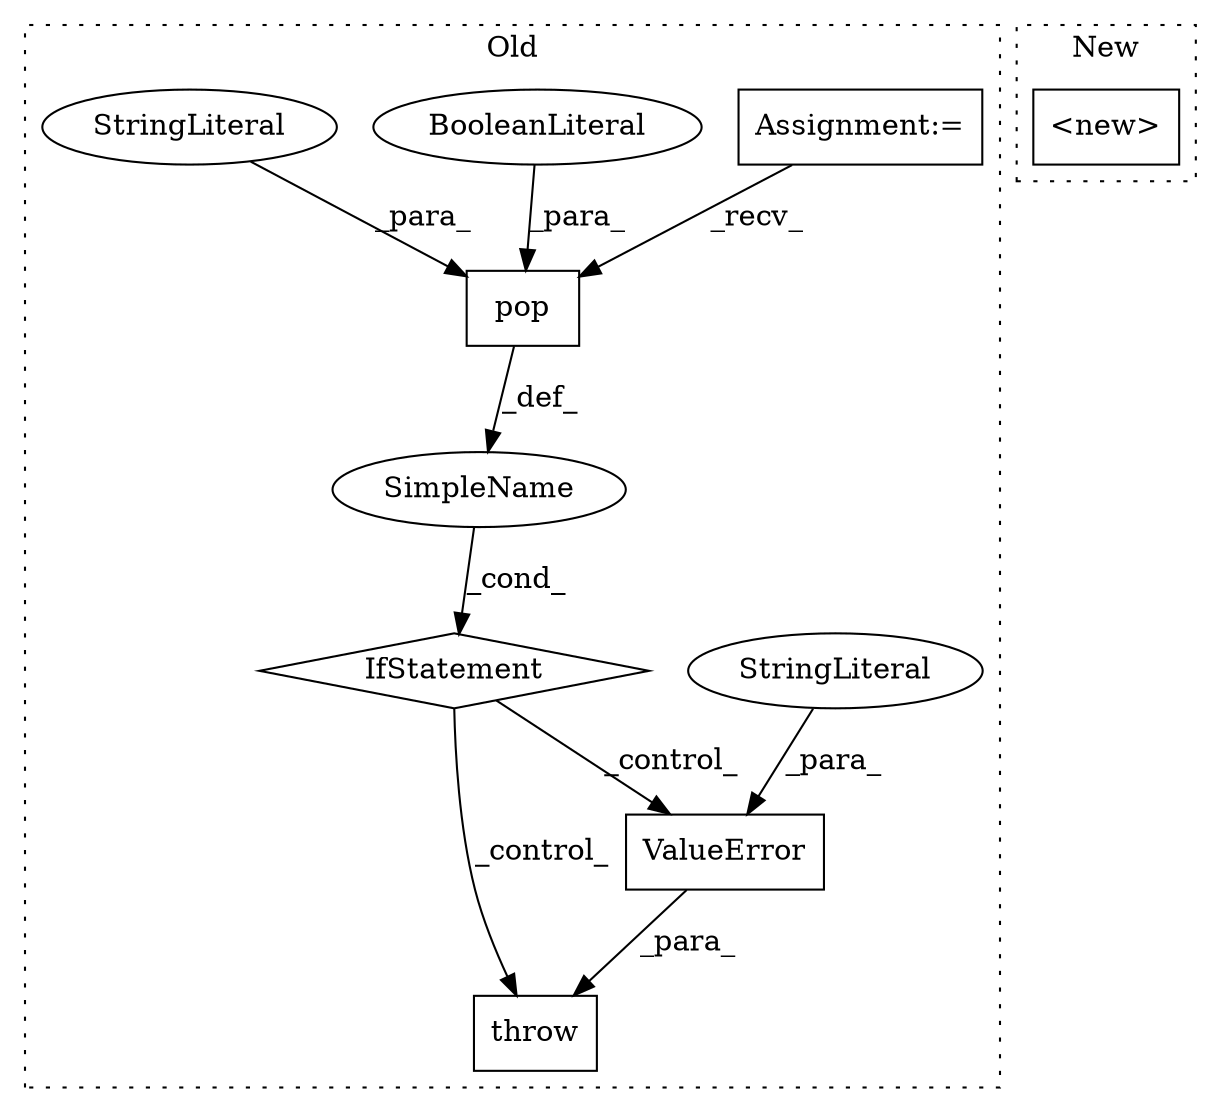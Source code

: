 digraph G {
subgraph cluster0 {
1 [label="throw" a="53" s="543" l="6" shape="box"];
3 [label="IfStatement" a="25" s="494,533" l="4,2" shape="diamond"];
4 [label="SimpleName" a="42" s="" l="" shape="ellipse"];
5 [label="Assignment:=" a="7" s="417" l="6" shape="box"];
6 [label="ValueError" a="32" s="549,598" l="11,1" shape="box"];
7 [label="StringLiteral" a="45" s="560" l="38" shape="ellipse"];
8 [label="pop" a="32" s="505,532" l="4,1" shape="box"];
9 [label="BooleanLiteral" a="9" s="527" l="5" shape="ellipse"];
10 [label="StringLiteral" a="45" s="509" l="17" shape="ellipse"];
label = "Old";
style="dotted";
}
subgraph cluster1 {
2 [label="<new>" a="46" s="361,383" l="6,2" shape="box"];
label = "New";
style="dotted";
}
3 -> 1 [label="_control_"];
3 -> 6 [label="_control_"];
4 -> 3 [label="_cond_"];
5 -> 8 [label="_recv_"];
6 -> 1 [label="_para_"];
7 -> 6 [label="_para_"];
8 -> 4 [label="_def_"];
9 -> 8 [label="_para_"];
10 -> 8 [label="_para_"];
}